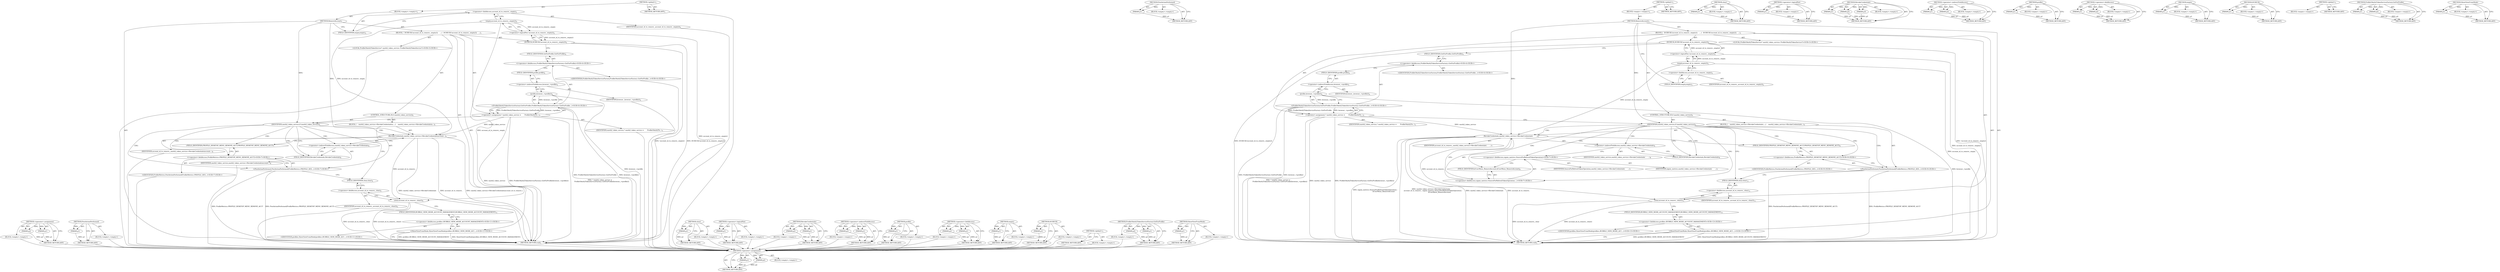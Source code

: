 digraph "ShowViewFromMode" {
vulnerable_81 [label=<(METHOD,&lt;operator&gt;.assignment)>];
vulnerable_82 [label=<(PARAM,p1)>];
vulnerable_83 [label=<(PARAM,p2)>];
vulnerable_84 [label=<(BLOCK,&lt;empty&gt;,&lt;empty&gt;)>];
vulnerable_85 [label=<(METHOD_RETURN,ANY)>];
vulnerable_105 [label=<(METHOD,PostActionPerformed)>];
vulnerable_106 [label=<(PARAM,p1)>];
vulnerable_107 [label=<(BLOCK,&lt;empty&gt;,&lt;empty&gt;)>];
vulnerable_108 [label=<(METHOD_RETURN,ANY)>];
vulnerable_6 [label=<(METHOD,&lt;global&gt;)<SUB>1</SUB>>];
vulnerable_7 [label=<(BLOCK,&lt;empty&gt;,&lt;empty&gt;)<SUB>1</SUB>>];
vulnerable_8 [label=<(METHOD,RemoveAccount)<SUB>1</SUB>>];
vulnerable_9 [label=<(BLOCK,{
  DCHECK(!account_id_to_remove_.empty());
   ...,{
  DCHECK(!account_id_to_remove_.empty());
   ...)<SUB>1</SUB>>];
vulnerable_10 [label=<(DCHECK,DCHECK(!account_id_to_remove_.empty()))<SUB>2</SUB>>];
vulnerable_11 [label=<(&lt;operator&gt;.logicalNot,!account_id_to_remove_.empty())<SUB>2</SUB>>];
vulnerable_12 [label=<(empty,account_id_to_remove_.empty())<SUB>2</SUB>>];
vulnerable_13 [label=<(&lt;operator&gt;.fieldAccess,account_id_to_remove_.empty)<SUB>2</SUB>>];
vulnerable_14 [label=<(IDENTIFIER,account_id_to_remove_,account_id_to_remove_.empty())<SUB>2</SUB>>];
vulnerable_15 [label=<(FIELD_IDENTIFIER,empty,empty)<SUB>2</SUB>>];
vulnerable_16 [label="<(LOCAL,ProfileOAuth2TokenService* oauth2_token_service: ProfileOAuth2TokenService*)<SUB>3</SUB>>"];
vulnerable_17 [label=<(&lt;operator&gt;.assignment,* oauth2_token_service =
       ProfileOAuth2To...)<SUB>3</SUB>>];
vulnerable_18 [label=<(IDENTIFIER,oauth2_token_service,* oauth2_token_service =
       ProfileOAuth2To...)<SUB>3</SUB>>];
vulnerable_19 [label="<(ProfileOAuth2TokenServiceFactory.GetForProfile,ProfileOAuth2TokenServiceFactory::GetForProfile...)<SUB>4</SUB>>"];
vulnerable_20 [label="<(&lt;operator&gt;.fieldAccess,ProfileOAuth2TokenServiceFactory::GetForProfile)<SUB>4</SUB>>"];
vulnerable_21 [label="<(IDENTIFIER,ProfileOAuth2TokenServiceFactory,ProfileOAuth2TokenServiceFactory::GetForProfile...)<SUB>4</SUB>>"];
vulnerable_22 [label=<(FIELD_IDENTIFIER,GetForProfile,GetForProfile)<SUB>4</SUB>>];
vulnerable_23 [label=<(profile,browser_-&gt;profile())<SUB>4</SUB>>];
vulnerable_24 [label=<(&lt;operator&gt;.indirectFieldAccess,browser_-&gt;profile)<SUB>4</SUB>>];
vulnerable_25 [label=<(IDENTIFIER,browser_,browser_-&gt;profile())<SUB>4</SUB>>];
vulnerable_26 [label=<(FIELD_IDENTIFIER,profile,profile)<SUB>4</SUB>>];
vulnerable_27 [label=<(CONTROL_STRUCTURE,IF,if (oauth2_token_service))<SUB>5</SUB>>];
vulnerable_28 [label=<(IDENTIFIER,oauth2_token_service,if (oauth2_token_service))<SUB>5</SUB>>];
vulnerable_29 [label=<(BLOCK,{
    oauth2_token_service-&gt;RevokeCredentials(a...,{
    oauth2_token_service-&gt;RevokeCredentials(a...)<SUB>5</SUB>>];
vulnerable_30 [label=<(RevokeCredentials,oauth2_token_service-&gt;RevokeCredentials(account...)<SUB>6</SUB>>];
vulnerable_31 [label=<(&lt;operator&gt;.indirectFieldAccess,oauth2_token_service-&gt;RevokeCredentials)<SUB>6</SUB>>];
vulnerable_32 [label=<(IDENTIFIER,oauth2_token_service,oauth2_token_service-&gt;RevokeCredentials(account...)<SUB>6</SUB>>];
vulnerable_33 [label=<(FIELD_IDENTIFIER,RevokeCredentials,RevokeCredentials)<SUB>6</SUB>>];
vulnerable_34 [label=<(IDENTIFIER,account_id_to_remove_,oauth2_token_service-&gt;RevokeCredentials(account...)<SUB>6</SUB>>];
vulnerable_35 [label="<(PostActionPerformed,PostActionPerformed(ProfileMetrics::PROFILE_DES...)<SUB>7</SUB>>"];
vulnerable_36 [label="<(&lt;operator&gt;.fieldAccess,ProfileMetrics::PROFILE_DESKTOP_MENU_REMOVE_ACCT)<SUB>7</SUB>>"];
vulnerable_37 [label="<(IDENTIFIER,ProfileMetrics,PostActionPerformed(ProfileMetrics::PROFILE_DES...)<SUB>7</SUB>>"];
vulnerable_38 [label=<(FIELD_IDENTIFIER,PROFILE_DESKTOP_MENU_REMOVE_ACCT,PROFILE_DESKTOP_MENU_REMOVE_ACCT)<SUB>7</SUB>>];
vulnerable_39 [label=<(clear,account_id_to_remove_.clear())<SUB>9</SUB>>];
vulnerable_40 [label=<(&lt;operator&gt;.fieldAccess,account_id_to_remove_.clear)<SUB>9</SUB>>];
vulnerable_41 [label=<(IDENTIFIER,account_id_to_remove_,account_id_to_remove_.clear())<SUB>9</SUB>>];
vulnerable_42 [label=<(FIELD_IDENTIFIER,clear,clear)<SUB>9</SUB>>];
vulnerable_43 [label="<(ShowViewFromMode,ShowViewFromMode(profiles::BUBBLE_VIEW_MODE_ACC...)<SUB>11</SUB>>"];
vulnerable_44 [label="<(&lt;operator&gt;.fieldAccess,profiles::BUBBLE_VIEW_MODE_ACCOUNT_MANAGEMENT)<SUB>11</SUB>>"];
vulnerable_45 [label="<(IDENTIFIER,profiles,ShowViewFromMode(profiles::BUBBLE_VIEW_MODE_ACC...)<SUB>11</SUB>>"];
vulnerable_46 [label=<(FIELD_IDENTIFIER,BUBBLE_VIEW_MODE_ACCOUNT_MANAGEMENT,BUBBLE_VIEW_MODE_ACCOUNT_MANAGEMENT)<SUB>11</SUB>>];
vulnerable_47 [label=<(METHOD_RETURN,void)<SUB>1</SUB>>];
vulnerable_49 [label=<(METHOD_RETURN,ANY)<SUB>1</SUB>>];
vulnerable_109 [label=<(METHOD,clear)>];
vulnerable_110 [label=<(PARAM,p1)>];
vulnerable_111 [label=<(BLOCK,&lt;empty&gt;,&lt;empty&gt;)>];
vulnerable_112 [label=<(METHOD_RETURN,ANY)>];
vulnerable_68 [label=<(METHOD,&lt;operator&gt;.logicalNot)>];
vulnerable_69 [label=<(PARAM,p1)>];
vulnerable_70 [label=<(BLOCK,&lt;empty&gt;,&lt;empty&gt;)>];
vulnerable_71 [label=<(METHOD_RETURN,ANY)>];
vulnerable_100 [label=<(METHOD,RevokeCredentials)>];
vulnerable_101 [label=<(PARAM,p1)>];
vulnerable_102 [label=<(PARAM,p2)>];
vulnerable_103 [label=<(BLOCK,&lt;empty&gt;,&lt;empty&gt;)>];
vulnerable_104 [label=<(METHOD_RETURN,ANY)>];
vulnerable_95 [label=<(METHOD,&lt;operator&gt;.indirectFieldAccess)>];
vulnerable_96 [label=<(PARAM,p1)>];
vulnerable_97 [label=<(PARAM,p2)>];
vulnerable_98 [label=<(BLOCK,&lt;empty&gt;,&lt;empty&gt;)>];
vulnerable_99 [label=<(METHOD_RETURN,ANY)>];
vulnerable_91 [label=<(METHOD,profile)>];
vulnerable_92 [label=<(PARAM,p1)>];
vulnerable_93 [label=<(BLOCK,&lt;empty&gt;,&lt;empty&gt;)>];
vulnerable_94 [label=<(METHOD_RETURN,ANY)>];
vulnerable_76 [label=<(METHOD,&lt;operator&gt;.fieldAccess)>];
vulnerable_77 [label=<(PARAM,p1)>];
vulnerable_78 [label=<(PARAM,p2)>];
vulnerable_79 [label=<(BLOCK,&lt;empty&gt;,&lt;empty&gt;)>];
vulnerable_80 [label=<(METHOD_RETURN,ANY)>];
vulnerable_72 [label=<(METHOD,empty)>];
vulnerable_73 [label=<(PARAM,p1)>];
vulnerable_74 [label=<(BLOCK,&lt;empty&gt;,&lt;empty&gt;)>];
vulnerable_75 [label=<(METHOD_RETURN,ANY)>];
vulnerable_64 [label=<(METHOD,DCHECK)>];
vulnerable_65 [label=<(PARAM,p1)>];
vulnerable_66 [label=<(BLOCK,&lt;empty&gt;,&lt;empty&gt;)>];
vulnerable_67 [label=<(METHOD_RETURN,ANY)>];
vulnerable_58 [label=<(METHOD,&lt;global&gt;)<SUB>1</SUB>>];
vulnerable_59 [label=<(BLOCK,&lt;empty&gt;,&lt;empty&gt;)>];
vulnerable_60 [label=<(METHOD_RETURN,ANY)>];
vulnerable_86 [label=<(METHOD,ProfileOAuth2TokenServiceFactory.GetForProfile)>];
vulnerable_87 [label=<(PARAM,p1)>];
vulnerable_88 [label=<(PARAM,p2)>];
vulnerable_89 [label=<(BLOCK,&lt;empty&gt;,&lt;empty&gt;)>];
vulnerable_90 [label=<(METHOD_RETURN,ANY)>];
vulnerable_113 [label=<(METHOD,ShowViewFromMode)>];
vulnerable_114 [label=<(PARAM,p1)>];
vulnerable_115 [label=<(BLOCK,&lt;empty&gt;,&lt;empty&gt;)>];
vulnerable_116 [label=<(METHOD_RETURN,ANY)>];
fixed_88 [label=<(METHOD,&lt;operator&gt;.assignment)>];
fixed_89 [label=<(PARAM,p1)>];
fixed_90 [label=<(PARAM,p2)>];
fixed_91 [label=<(BLOCK,&lt;empty&gt;,&lt;empty&gt;)>];
fixed_92 [label=<(METHOD_RETURN,ANY)>];
fixed_113 [label=<(METHOD,PostActionPerformed)>];
fixed_114 [label=<(PARAM,p1)>];
fixed_115 [label=<(BLOCK,&lt;empty&gt;,&lt;empty&gt;)>];
fixed_116 [label=<(METHOD_RETURN,ANY)>];
fixed_6 [label=<(METHOD,&lt;global&gt;)<SUB>1</SUB>>];
fixed_7 [label=<(BLOCK,&lt;empty&gt;,&lt;empty&gt;)<SUB>1</SUB>>];
fixed_8 [label=<(METHOD,RemoveAccount)<SUB>1</SUB>>];
fixed_9 [label=<(BLOCK,{
  DCHECK(!account_id_to_remove_.empty());
   ...,{
  DCHECK(!account_id_to_remove_.empty());
   ...)<SUB>1</SUB>>];
fixed_10 [label=<(DCHECK,DCHECK(!account_id_to_remove_.empty()))<SUB>2</SUB>>];
fixed_11 [label=<(&lt;operator&gt;.logicalNot,!account_id_to_remove_.empty())<SUB>2</SUB>>];
fixed_12 [label=<(empty,account_id_to_remove_.empty())<SUB>2</SUB>>];
fixed_13 [label=<(&lt;operator&gt;.fieldAccess,account_id_to_remove_.empty)<SUB>2</SUB>>];
fixed_14 [label=<(IDENTIFIER,account_id_to_remove_,account_id_to_remove_.empty())<SUB>2</SUB>>];
fixed_15 [label=<(FIELD_IDENTIFIER,empty,empty)<SUB>2</SUB>>];
fixed_16 [label="<(LOCAL,ProfileOAuth2TokenService* oauth2_token_service: ProfileOAuth2TokenService*)<SUB>3</SUB>>"];
fixed_17 [label=<(&lt;operator&gt;.assignment,* oauth2_token_service =
       ProfileOAuth2To...)<SUB>3</SUB>>];
fixed_18 [label=<(IDENTIFIER,oauth2_token_service,* oauth2_token_service =
       ProfileOAuth2To...)<SUB>3</SUB>>];
fixed_19 [label="<(ProfileOAuth2TokenServiceFactory.GetForProfile,ProfileOAuth2TokenServiceFactory::GetForProfile...)<SUB>4</SUB>>"];
fixed_20 [label="<(&lt;operator&gt;.fieldAccess,ProfileOAuth2TokenServiceFactory::GetForProfile)<SUB>4</SUB>>"];
fixed_21 [label="<(IDENTIFIER,ProfileOAuth2TokenServiceFactory,ProfileOAuth2TokenServiceFactory::GetForProfile...)<SUB>4</SUB>>"];
fixed_22 [label=<(FIELD_IDENTIFIER,GetForProfile,GetForProfile)<SUB>4</SUB>>];
fixed_23 [label=<(profile,browser_-&gt;profile())<SUB>4</SUB>>];
fixed_24 [label=<(&lt;operator&gt;.indirectFieldAccess,browser_-&gt;profile)<SUB>4</SUB>>];
fixed_25 [label=<(IDENTIFIER,browser_,browser_-&gt;profile())<SUB>4</SUB>>];
fixed_26 [label=<(FIELD_IDENTIFIER,profile,profile)<SUB>4</SUB>>];
fixed_27 [label=<(CONTROL_STRUCTURE,IF,if (oauth2_token_service))<SUB>5</SUB>>];
fixed_28 [label=<(IDENTIFIER,oauth2_token_service,if (oauth2_token_service))<SUB>5</SUB>>];
fixed_29 [label=<(BLOCK,{
    oauth2_token_service-&gt;RevokeCredentials(
...,{
    oauth2_token_service-&gt;RevokeCredentials(
...)<SUB>5</SUB>>];
fixed_30 [label=<(RevokeCredentials,oauth2_token_service-&gt;RevokeCredentials(
      ...)<SUB>6</SUB>>];
fixed_31 [label=<(&lt;operator&gt;.indirectFieldAccess,oauth2_token_service-&gt;RevokeCredentials)<SUB>6</SUB>>];
fixed_32 [label=<(IDENTIFIER,oauth2_token_service,oauth2_token_service-&gt;RevokeCredentials(
      ...)<SUB>6</SUB>>];
fixed_33 [label=<(FIELD_IDENTIFIER,RevokeCredentials,RevokeCredentials)<SUB>6</SUB>>];
fixed_34 [label=<(IDENTIFIER,account_id_to_remove_,oauth2_token_service-&gt;RevokeCredentials(
      ...)<SUB>7</SUB>>];
fixed_35 [label="<(&lt;operator&gt;.fieldAccess,signin_metrics::SourceForRefreshTokenOperation:...)<SUB>7</SUB>>"];
fixed_36 [label="<(&lt;operator&gt;.fieldAccess,signin_metrics::SourceForRefreshTokenOperation)<SUB>7</SUB>>"];
fixed_37 [label=<(IDENTIFIER,signin_metrics,oauth2_token_service-&gt;RevokeCredentials(
      ...)<SUB>7</SUB>>];
fixed_38 [label=<(IDENTIFIER,SourceForRefreshTokenOperation,oauth2_token_service-&gt;RevokeCredentials(
      ...)<SUB>7</SUB>>];
fixed_39 [label=<(FIELD_IDENTIFIER,kUserMenu_RemoveAccount,kUserMenu_RemoveAccount)<SUB>8</SUB>>];
fixed_40 [label="<(PostActionPerformed,PostActionPerformed(ProfileMetrics::PROFILE_DES...)<SUB>9</SUB>>"];
fixed_41 [label="<(&lt;operator&gt;.fieldAccess,ProfileMetrics::PROFILE_DESKTOP_MENU_REMOVE_ACCT)<SUB>9</SUB>>"];
fixed_42 [label="<(IDENTIFIER,ProfileMetrics,PostActionPerformed(ProfileMetrics::PROFILE_DES...)<SUB>9</SUB>>"];
fixed_43 [label=<(FIELD_IDENTIFIER,PROFILE_DESKTOP_MENU_REMOVE_ACCT,PROFILE_DESKTOP_MENU_REMOVE_ACCT)<SUB>9</SUB>>];
fixed_44 [label=<(clear,account_id_to_remove_.clear())<SUB>11</SUB>>];
fixed_45 [label=<(&lt;operator&gt;.fieldAccess,account_id_to_remove_.clear)<SUB>11</SUB>>];
fixed_46 [label=<(IDENTIFIER,account_id_to_remove_,account_id_to_remove_.clear())<SUB>11</SUB>>];
fixed_47 [label=<(FIELD_IDENTIFIER,clear,clear)<SUB>11</SUB>>];
fixed_48 [label="<(ShowViewFromMode,ShowViewFromMode(profiles::BUBBLE_VIEW_MODE_ACC...)<SUB>13</SUB>>"];
fixed_49 [label="<(&lt;operator&gt;.fieldAccess,profiles::BUBBLE_VIEW_MODE_ACCOUNT_MANAGEMENT)<SUB>13</SUB>>"];
fixed_50 [label="<(IDENTIFIER,profiles,ShowViewFromMode(profiles::BUBBLE_VIEW_MODE_ACC...)<SUB>13</SUB>>"];
fixed_51 [label=<(FIELD_IDENTIFIER,BUBBLE_VIEW_MODE_ACCOUNT_MANAGEMENT,BUBBLE_VIEW_MODE_ACCOUNT_MANAGEMENT)<SUB>13</SUB>>];
fixed_52 [label=<(METHOD_RETURN,void)<SUB>1</SUB>>];
fixed_54 [label=<(METHOD_RETURN,ANY)<SUB>1</SUB>>];
fixed_117 [label=<(METHOD,clear)>];
fixed_118 [label=<(PARAM,p1)>];
fixed_119 [label=<(BLOCK,&lt;empty&gt;,&lt;empty&gt;)>];
fixed_120 [label=<(METHOD_RETURN,ANY)>];
fixed_75 [label=<(METHOD,&lt;operator&gt;.logicalNot)>];
fixed_76 [label=<(PARAM,p1)>];
fixed_77 [label=<(BLOCK,&lt;empty&gt;,&lt;empty&gt;)>];
fixed_78 [label=<(METHOD_RETURN,ANY)>];
fixed_107 [label=<(METHOD,RevokeCredentials)>];
fixed_108 [label=<(PARAM,p1)>];
fixed_109 [label=<(PARAM,p2)>];
fixed_110 [label=<(PARAM,p3)>];
fixed_111 [label=<(BLOCK,&lt;empty&gt;,&lt;empty&gt;)>];
fixed_112 [label=<(METHOD_RETURN,ANY)>];
fixed_102 [label=<(METHOD,&lt;operator&gt;.indirectFieldAccess)>];
fixed_103 [label=<(PARAM,p1)>];
fixed_104 [label=<(PARAM,p2)>];
fixed_105 [label=<(BLOCK,&lt;empty&gt;,&lt;empty&gt;)>];
fixed_106 [label=<(METHOD_RETURN,ANY)>];
fixed_98 [label=<(METHOD,profile)>];
fixed_99 [label=<(PARAM,p1)>];
fixed_100 [label=<(BLOCK,&lt;empty&gt;,&lt;empty&gt;)>];
fixed_101 [label=<(METHOD_RETURN,ANY)>];
fixed_83 [label=<(METHOD,&lt;operator&gt;.fieldAccess)>];
fixed_84 [label=<(PARAM,p1)>];
fixed_85 [label=<(PARAM,p2)>];
fixed_86 [label=<(BLOCK,&lt;empty&gt;,&lt;empty&gt;)>];
fixed_87 [label=<(METHOD_RETURN,ANY)>];
fixed_79 [label=<(METHOD,empty)>];
fixed_80 [label=<(PARAM,p1)>];
fixed_81 [label=<(BLOCK,&lt;empty&gt;,&lt;empty&gt;)>];
fixed_82 [label=<(METHOD_RETURN,ANY)>];
fixed_71 [label=<(METHOD,DCHECK)>];
fixed_72 [label=<(PARAM,p1)>];
fixed_73 [label=<(BLOCK,&lt;empty&gt;,&lt;empty&gt;)>];
fixed_74 [label=<(METHOD_RETURN,ANY)>];
fixed_65 [label=<(METHOD,&lt;global&gt;)<SUB>1</SUB>>];
fixed_66 [label=<(BLOCK,&lt;empty&gt;,&lt;empty&gt;)>];
fixed_67 [label=<(METHOD_RETURN,ANY)>];
fixed_93 [label=<(METHOD,ProfileOAuth2TokenServiceFactory.GetForProfile)>];
fixed_94 [label=<(PARAM,p1)>];
fixed_95 [label=<(PARAM,p2)>];
fixed_96 [label=<(BLOCK,&lt;empty&gt;,&lt;empty&gt;)>];
fixed_97 [label=<(METHOD_RETURN,ANY)>];
fixed_121 [label=<(METHOD,ShowViewFromMode)>];
fixed_122 [label=<(PARAM,p1)>];
fixed_123 [label=<(BLOCK,&lt;empty&gt;,&lt;empty&gt;)>];
fixed_124 [label=<(METHOD_RETURN,ANY)>];
vulnerable_81 -> vulnerable_82  [key=0, label="AST: "];
vulnerable_81 -> vulnerable_82  [key=1, label="DDG: "];
vulnerable_81 -> vulnerable_84  [key=0, label="AST: "];
vulnerable_81 -> vulnerable_83  [key=0, label="AST: "];
vulnerable_81 -> vulnerable_83  [key=1, label="DDG: "];
vulnerable_81 -> vulnerable_85  [key=0, label="AST: "];
vulnerable_81 -> vulnerable_85  [key=1, label="CFG: "];
vulnerable_82 -> vulnerable_85  [key=0, label="DDG: p1"];
vulnerable_83 -> vulnerable_85  [key=0, label="DDG: p2"];
vulnerable_84 -> fixed_88  [key=0];
vulnerable_85 -> fixed_88  [key=0];
vulnerable_105 -> vulnerable_106  [key=0, label="AST: "];
vulnerable_105 -> vulnerable_106  [key=1, label="DDG: "];
vulnerable_105 -> vulnerable_107  [key=0, label="AST: "];
vulnerable_105 -> vulnerable_108  [key=0, label="AST: "];
vulnerable_105 -> vulnerable_108  [key=1, label="CFG: "];
vulnerable_106 -> vulnerable_108  [key=0, label="DDG: p1"];
vulnerable_107 -> fixed_88  [key=0];
vulnerable_108 -> fixed_88  [key=0];
vulnerable_6 -> vulnerable_7  [key=0, label="AST: "];
vulnerable_6 -> vulnerable_49  [key=0, label="AST: "];
vulnerable_6 -> vulnerable_49  [key=1, label="CFG: "];
vulnerable_7 -> vulnerable_8  [key=0, label="AST: "];
vulnerable_8 -> vulnerable_9  [key=0, label="AST: "];
vulnerable_8 -> vulnerable_47  [key=0, label="AST: "];
vulnerable_8 -> vulnerable_15  [key=0, label="CFG: "];
vulnerable_8 -> vulnerable_28  [key=0, label="DDG: "];
vulnerable_8 -> vulnerable_30  [key=0, label="DDG: "];
vulnerable_9 -> vulnerable_10  [key=0, label="AST: "];
vulnerable_9 -> vulnerable_16  [key=0, label="AST: "];
vulnerable_9 -> vulnerable_17  [key=0, label="AST: "];
vulnerable_9 -> vulnerable_27  [key=0, label="AST: "];
vulnerable_9 -> vulnerable_39  [key=0, label="AST: "];
vulnerable_9 -> vulnerable_43  [key=0, label="AST: "];
vulnerable_10 -> vulnerable_11  [key=0, label="AST: "];
vulnerable_10 -> vulnerable_22  [key=0, label="CFG: "];
vulnerable_10 -> vulnerable_47  [key=0, label="DDG: !account_id_to_remove_.empty()"];
vulnerable_10 -> vulnerable_47  [key=1, label="DDG: DCHECK(!account_id_to_remove_.empty())"];
vulnerable_11 -> vulnerable_12  [key=0, label="AST: "];
vulnerable_11 -> vulnerable_10  [key=0, label="CFG: "];
vulnerable_11 -> vulnerable_10  [key=1, label="DDG: account_id_to_remove_.empty()"];
vulnerable_11 -> vulnerable_47  [key=0, label="DDG: account_id_to_remove_.empty()"];
vulnerable_12 -> vulnerable_13  [key=0, label="AST: "];
vulnerable_12 -> vulnerable_11  [key=0, label="CFG: "];
vulnerable_12 -> vulnerable_11  [key=1, label="DDG: account_id_to_remove_.empty"];
vulnerable_12 -> vulnerable_47  [key=0, label="DDG: account_id_to_remove_.empty"];
vulnerable_12 -> vulnerable_30  [key=0, label="DDG: account_id_to_remove_.empty"];
vulnerable_13 -> vulnerable_14  [key=0, label="AST: "];
vulnerable_13 -> vulnerable_15  [key=0, label="AST: "];
vulnerable_13 -> vulnerable_12  [key=0, label="CFG: "];
vulnerable_14 -> fixed_88  [key=0];
vulnerable_15 -> vulnerable_13  [key=0, label="CFG: "];
vulnerable_16 -> fixed_88  [key=0];
vulnerable_17 -> vulnerable_18  [key=0, label="AST: "];
vulnerable_17 -> vulnerable_19  [key=0, label="AST: "];
vulnerable_17 -> vulnerable_28  [key=0, label="CFG: "];
vulnerable_17 -> vulnerable_47  [key=0, label="DDG: oauth2_token_service"];
vulnerable_17 -> vulnerable_47  [key=1, label="DDG: ProfileOAuth2TokenServiceFactory::GetForProfile(browser_-&gt;profile())"];
vulnerable_17 -> vulnerable_47  [key=2, label="DDG: * oauth2_token_service =
       ProfileOAuth2TokenServiceFactory::GetForProfile(browser_-&gt;profile())"];
vulnerable_17 -> vulnerable_30  [key=0, label="DDG: oauth2_token_service"];
vulnerable_18 -> fixed_88  [key=0];
vulnerable_19 -> vulnerable_20  [key=0, label="AST: "];
vulnerable_19 -> vulnerable_23  [key=0, label="AST: "];
vulnerable_19 -> vulnerable_17  [key=0, label="CFG: "];
vulnerable_19 -> vulnerable_17  [key=1, label="DDG: ProfileOAuth2TokenServiceFactory::GetForProfile"];
vulnerable_19 -> vulnerable_17  [key=2, label="DDG: browser_-&gt;profile()"];
vulnerable_19 -> vulnerable_47  [key=0, label="DDG: ProfileOAuth2TokenServiceFactory::GetForProfile"];
vulnerable_19 -> vulnerable_47  [key=1, label="DDG: browser_-&gt;profile()"];
vulnerable_20 -> vulnerable_21  [key=0, label="AST: "];
vulnerable_20 -> vulnerable_22  [key=0, label="AST: "];
vulnerable_20 -> vulnerable_26  [key=0, label="CFG: "];
vulnerable_21 -> fixed_88  [key=0];
vulnerable_22 -> vulnerable_20  [key=0, label="CFG: "];
vulnerable_23 -> vulnerable_24  [key=0, label="AST: "];
vulnerable_23 -> vulnerable_19  [key=0, label="CFG: "];
vulnerable_23 -> vulnerable_19  [key=1, label="DDG: browser_-&gt;profile"];
vulnerable_23 -> vulnerable_47  [key=0, label="DDG: browser_-&gt;profile"];
vulnerable_24 -> vulnerable_25  [key=0, label="AST: "];
vulnerable_24 -> vulnerable_26  [key=0, label="AST: "];
vulnerable_24 -> vulnerable_23  [key=0, label="CFG: "];
vulnerable_25 -> fixed_88  [key=0];
vulnerable_26 -> vulnerable_24  [key=0, label="CFG: "];
vulnerable_27 -> vulnerable_28  [key=0, label="AST: "];
vulnerable_27 -> vulnerable_29  [key=0, label="AST: "];
vulnerable_28 -> vulnerable_33  [key=0, label="CFG: "];
vulnerable_28 -> vulnerable_33  [key=1, label="CDG: "];
vulnerable_28 -> vulnerable_42  [key=0, label="CFG: "];
vulnerable_28 -> vulnerable_30  [key=0, label="CDG: "];
vulnerable_28 -> vulnerable_38  [key=0, label="CDG: "];
vulnerable_28 -> vulnerable_36  [key=0, label="CDG: "];
vulnerable_28 -> vulnerable_35  [key=0, label="CDG: "];
vulnerable_28 -> vulnerable_31  [key=0, label="CDG: "];
vulnerable_29 -> vulnerable_30  [key=0, label="AST: "];
vulnerable_29 -> vulnerable_35  [key=0, label="AST: "];
vulnerable_30 -> vulnerable_31  [key=0, label="AST: "];
vulnerable_30 -> vulnerable_34  [key=0, label="AST: "];
vulnerable_30 -> vulnerable_38  [key=0, label="CFG: "];
vulnerable_30 -> vulnerable_47  [key=0, label="DDG: oauth2_token_service-&gt;RevokeCredentials"];
vulnerable_30 -> vulnerable_47  [key=1, label="DDG: account_id_to_remove_"];
vulnerable_30 -> vulnerable_47  [key=2, label="DDG: oauth2_token_service-&gt;RevokeCredentials(account_id_to_remove_)"];
vulnerable_30 -> vulnerable_39  [key=0, label="DDG: account_id_to_remove_"];
vulnerable_31 -> vulnerable_32  [key=0, label="AST: "];
vulnerable_31 -> vulnerable_33  [key=0, label="AST: "];
vulnerable_31 -> vulnerable_30  [key=0, label="CFG: "];
vulnerable_32 -> fixed_88  [key=0];
vulnerable_33 -> vulnerable_31  [key=0, label="CFG: "];
vulnerable_34 -> fixed_88  [key=0];
vulnerable_35 -> vulnerable_36  [key=0, label="AST: "];
vulnerable_35 -> vulnerable_42  [key=0, label="CFG: "];
vulnerable_35 -> vulnerable_47  [key=0, label="DDG: ProfileMetrics::PROFILE_DESKTOP_MENU_REMOVE_ACCT"];
vulnerable_35 -> vulnerable_47  [key=1, label="DDG: PostActionPerformed(ProfileMetrics::PROFILE_DESKTOP_MENU_REMOVE_ACCT)"];
vulnerable_36 -> vulnerable_37  [key=0, label="AST: "];
vulnerable_36 -> vulnerable_38  [key=0, label="AST: "];
vulnerable_36 -> vulnerable_35  [key=0, label="CFG: "];
vulnerable_37 -> fixed_88  [key=0];
vulnerable_38 -> vulnerable_36  [key=0, label="CFG: "];
vulnerable_39 -> vulnerable_40  [key=0, label="AST: "];
vulnerable_39 -> vulnerable_46  [key=0, label="CFG: "];
vulnerable_39 -> vulnerable_47  [key=0, label="DDG: account_id_to_remove_.clear"];
vulnerable_39 -> vulnerable_47  [key=1, label="DDG: account_id_to_remove_.clear()"];
vulnerable_40 -> vulnerable_41  [key=0, label="AST: "];
vulnerable_40 -> vulnerable_42  [key=0, label="AST: "];
vulnerable_40 -> vulnerable_39  [key=0, label="CFG: "];
vulnerable_41 -> fixed_88  [key=0];
vulnerable_42 -> vulnerable_40  [key=0, label="CFG: "];
vulnerable_43 -> vulnerable_44  [key=0, label="AST: "];
vulnerable_43 -> vulnerable_47  [key=0, label="CFG: "];
vulnerable_43 -> vulnerable_47  [key=1, label="DDG: profiles::BUBBLE_VIEW_MODE_ACCOUNT_MANAGEMENT"];
vulnerable_43 -> vulnerable_47  [key=2, label="DDG: ShowViewFromMode(profiles::BUBBLE_VIEW_MODE_ACCOUNT_MANAGEMENT)"];
vulnerable_44 -> vulnerable_45  [key=0, label="AST: "];
vulnerable_44 -> vulnerable_46  [key=0, label="AST: "];
vulnerable_44 -> vulnerable_43  [key=0, label="CFG: "];
vulnerable_45 -> fixed_88  [key=0];
vulnerable_46 -> vulnerable_44  [key=0, label="CFG: "];
vulnerable_47 -> fixed_88  [key=0];
vulnerable_49 -> fixed_88  [key=0];
vulnerable_109 -> vulnerable_110  [key=0, label="AST: "];
vulnerable_109 -> vulnerable_110  [key=1, label="DDG: "];
vulnerable_109 -> vulnerable_111  [key=0, label="AST: "];
vulnerable_109 -> vulnerable_112  [key=0, label="AST: "];
vulnerable_109 -> vulnerable_112  [key=1, label="CFG: "];
vulnerable_110 -> vulnerable_112  [key=0, label="DDG: p1"];
vulnerable_111 -> fixed_88  [key=0];
vulnerable_112 -> fixed_88  [key=0];
vulnerable_68 -> vulnerable_69  [key=0, label="AST: "];
vulnerable_68 -> vulnerable_69  [key=1, label="DDG: "];
vulnerable_68 -> vulnerable_70  [key=0, label="AST: "];
vulnerable_68 -> vulnerable_71  [key=0, label="AST: "];
vulnerable_68 -> vulnerable_71  [key=1, label="CFG: "];
vulnerable_69 -> vulnerable_71  [key=0, label="DDG: p1"];
vulnerable_70 -> fixed_88  [key=0];
vulnerable_71 -> fixed_88  [key=0];
vulnerable_100 -> vulnerable_101  [key=0, label="AST: "];
vulnerable_100 -> vulnerable_101  [key=1, label="DDG: "];
vulnerable_100 -> vulnerable_103  [key=0, label="AST: "];
vulnerable_100 -> vulnerable_102  [key=0, label="AST: "];
vulnerable_100 -> vulnerable_102  [key=1, label="DDG: "];
vulnerable_100 -> vulnerable_104  [key=0, label="AST: "];
vulnerable_100 -> vulnerable_104  [key=1, label="CFG: "];
vulnerable_101 -> vulnerable_104  [key=0, label="DDG: p1"];
vulnerable_102 -> vulnerable_104  [key=0, label="DDG: p2"];
vulnerable_103 -> fixed_88  [key=0];
vulnerable_104 -> fixed_88  [key=0];
vulnerable_95 -> vulnerable_96  [key=0, label="AST: "];
vulnerable_95 -> vulnerable_96  [key=1, label="DDG: "];
vulnerable_95 -> vulnerable_98  [key=0, label="AST: "];
vulnerable_95 -> vulnerable_97  [key=0, label="AST: "];
vulnerable_95 -> vulnerable_97  [key=1, label="DDG: "];
vulnerable_95 -> vulnerable_99  [key=0, label="AST: "];
vulnerable_95 -> vulnerable_99  [key=1, label="CFG: "];
vulnerable_96 -> vulnerable_99  [key=0, label="DDG: p1"];
vulnerable_97 -> vulnerable_99  [key=0, label="DDG: p2"];
vulnerable_98 -> fixed_88  [key=0];
vulnerable_99 -> fixed_88  [key=0];
vulnerable_91 -> vulnerable_92  [key=0, label="AST: "];
vulnerable_91 -> vulnerable_92  [key=1, label="DDG: "];
vulnerable_91 -> vulnerable_93  [key=0, label="AST: "];
vulnerable_91 -> vulnerable_94  [key=0, label="AST: "];
vulnerable_91 -> vulnerable_94  [key=1, label="CFG: "];
vulnerable_92 -> vulnerable_94  [key=0, label="DDG: p1"];
vulnerable_93 -> fixed_88  [key=0];
vulnerable_94 -> fixed_88  [key=0];
vulnerable_76 -> vulnerable_77  [key=0, label="AST: "];
vulnerable_76 -> vulnerable_77  [key=1, label="DDG: "];
vulnerable_76 -> vulnerable_79  [key=0, label="AST: "];
vulnerable_76 -> vulnerable_78  [key=0, label="AST: "];
vulnerable_76 -> vulnerable_78  [key=1, label="DDG: "];
vulnerable_76 -> vulnerable_80  [key=0, label="AST: "];
vulnerable_76 -> vulnerable_80  [key=1, label="CFG: "];
vulnerable_77 -> vulnerable_80  [key=0, label="DDG: p1"];
vulnerable_78 -> vulnerable_80  [key=0, label="DDG: p2"];
vulnerable_79 -> fixed_88  [key=0];
vulnerable_80 -> fixed_88  [key=0];
vulnerable_72 -> vulnerable_73  [key=0, label="AST: "];
vulnerable_72 -> vulnerable_73  [key=1, label="DDG: "];
vulnerable_72 -> vulnerable_74  [key=0, label="AST: "];
vulnerable_72 -> vulnerable_75  [key=0, label="AST: "];
vulnerable_72 -> vulnerable_75  [key=1, label="CFG: "];
vulnerable_73 -> vulnerable_75  [key=0, label="DDG: p1"];
vulnerable_74 -> fixed_88  [key=0];
vulnerable_75 -> fixed_88  [key=0];
vulnerable_64 -> vulnerable_65  [key=0, label="AST: "];
vulnerable_64 -> vulnerable_65  [key=1, label="DDG: "];
vulnerable_64 -> vulnerable_66  [key=0, label="AST: "];
vulnerable_64 -> vulnerable_67  [key=0, label="AST: "];
vulnerable_64 -> vulnerable_67  [key=1, label="CFG: "];
vulnerable_65 -> vulnerable_67  [key=0, label="DDG: p1"];
vulnerable_66 -> fixed_88  [key=0];
vulnerable_67 -> fixed_88  [key=0];
vulnerable_58 -> vulnerable_59  [key=0, label="AST: "];
vulnerable_58 -> vulnerable_60  [key=0, label="AST: "];
vulnerable_58 -> vulnerable_60  [key=1, label="CFG: "];
vulnerable_59 -> fixed_88  [key=0];
vulnerable_60 -> fixed_88  [key=0];
vulnerable_86 -> vulnerable_87  [key=0, label="AST: "];
vulnerable_86 -> vulnerable_87  [key=1, label="DDG: "];
vulnerable_86 -> vulnerable_89  [key=0, label="AST: "];
vulnerable_86 -> vulnerable_88  [key=0, label="AST: "];
vulnerable_86 -> vulnerable_88  [key=1, label="DDG: "];
vulnerable_86 -> vulnerable_90  [key=0, label="AST: "];
vulnerable_86 -> vulnerable_90  [key=1, label="CFG: "];
vulnerable_87 -> vulnerable_90  [key=0, label="DDG: p1"];
vulnerable_88 -> vulnerable_90  [key=0, label="DDG: p2"];
vulnerable_89 -> fixed_88  [key=0];
vulnerable_90 -> fixed_88  [key=0];
vulnerable_113 -> vulnerable_114  [key=0, label="AST: "];
vulnerable_113 -> vulnerable_114  [key=1, label="DDG: "];
vulnerable_113 -> vulnerable_115  [key=0, label="AST: "];
vulnerable_113 -> vulnerable_116  [key=0, label="AST: "];
vulnerable_113 -> vulnerable_116  [key=1, label="CFG: "];
vulnerable_114 -> vulnerable_116  [key=0, label="DDG: p1"];
vulnerable_115 -> fixed_88  [key=0];
vulnerable_116 -> fixed_88  [key=0];
fixed_88 -> fixed_89  [key=0, label="AST: "];
fixed_88 -> fixed_89  [key=1, label="DDG: "];
fixed_88 -> fixed_91  [key=0, label="AST: "];
fixed_88 -> fixed_90  [key=0, label="AST: "];
fixed_88 -> fixed_90  [key=1, label="DDG: "];
fixed_88 -> fixed_92  [key=0, label="AST: "];
fixed_88 -> fixed_92  [key=1, label="CFG: "];
fixed_89 -> fixed_92  [key=0, label="DDG: p1"];
fixed_90 -> fixed_92  [key=0, label="DDG: p2"];
fixed_113 -> fixed_114  [key=0, label="AST: "];
fixed_113 -> fixed_114  [key=1, label="DDG: "];
fixed_113 -> fixed_115  [key=0, label="AST: "];
fixed_113 -> fixed_116  [key=0, label="AST: "];
fixed_113 -> fixed_116  [key=1, label="CFG: "];
fixed_114 -> fixed_116  [key=0, label="DDG: p1"];
fixed_6 -> fixed_7  [key=0, label="AST: "];
fixed_6 -> fixed_54  [key=0, label="AST: "];
fixed_6 -> fixed_54  [key=1, label="CFG: "];
fixed_7 -> fixed_8  [key=0, label="AST: "];
fixed_8 -> fixed_9  [key=0, label="AST: "];
fixed_8 -> fixed_52  [key=0, label="AST: "];
fixed_8 -> fixed_15  [key=0, label="CFG: "];
fixed_8 -> fixed_28  [key=0, label="DDG: "];
fixed_8 -> fixed_30  [key=0, label="DDG: "];
fixed_9 -> fixed_10  [key=0, label="AST: "];
fixed_9 -> fixed_16  [key=0, label="AST: "];
fixed_9 -> fixed_17  [key=0, label="AST: "];
fixed_9 -> fixed_27  [key=0, label="AST: "];
fixed_9 -> fixed_44  [key=0, label="AST: "];
fixed_9 -> fixed_48  [key=0, label="AST: "];
fixed_10 -> fixed_11  [key=0, label="AST: "];
fixed_10 -> fixed_22  [key=0, label="CFG: "];
fixed_10 -> fixed_52  [key=0, label="DDG: !account_id_to_remove_.empty()"];
fixed_10 -> fixed_52  [key=1, label="DDG: DCHECK(!account_id_to_remove_.empty())"];
fixed_11 -> fixed_12  [key=0, label="AST: "];
fixed_11 -> fixed_10  [key=0, label="CFG: "];
fixed_11 -> fixed_10  [key=1, label="DDG: account_id_to_remove_.empty()"];
fixed_11 -> fixed_52  [key=0, label="DDG: account_id_to_remove_.empty()"];
fixed_12 -> fixed_13  [key=0, label="AST: "];
fixed_12 -> fixed_11  [key=0, label="CFG: "];
fixed_12 -> fixed_11  [key=1, label="DDG: account_id_to_remove_.empty"];
fixed_12 -> fixed_52  [key=0, label="DDG: account_id_to_remove_.empty"];
fixed_12 -> fixed_30  [key=0, label="DDG: account_id_to_remove_.empty"];
fixed_13 -> fixed_14  [key=0, label="AST: "];
fixed_13 -> fixed_15  [key=0, label="AST: "];
fixed_13 -> fixed_12  [key=0, label="CFG: "];
fixed_15 -> fixed_13  [key=0, label="CFG: "];
fixed_17 -> fixed_18  [key=0, label="AST: "];
fixed_17 -> fixed_19  [key=0, label="AST: "];
fixed_17 -> fixed_28  [key=0, label="CFG: "];
fixed_17 -> fixed_52  [key=0, label="DDG: oauth2_token_service"];
fixed_17 -> fixed_52  [key=1, label="DDG: ProfileOAuth2TokenServiceFactory::GetForProfile(browser_-&gt;profile())"];
fixed_17 -> fixed_52  [key=2, label="DDG: * oauth2_token_service =
       ProfileOAuth2TokenServiceFactory::GetForProfile(browser_-&gt;profile())"];
fixed_17 -> fixed_30  [key=0, label="DDG: oauth2_token_service"];
fixed_19 -> fixed_20  [key=0, label="AST: "];
fixed_19 -> fixed_23  [key=0, label="AST: "];
fixed_19 -> fixed_17  [key=0, label="CFG: "];
fixed_19 -> fixed_17  [key=1, label="DDG: ProfileOAuth2TokenServiceFactory::GetForProfile"];
fixed_19 -> fixed_17  [key=2, label="DDG: browser_-&gt;profile()"];
fixed_19 -> fixed_52  [key=0, label="DDG: ProfileOAuth2TokenServiceFactory::GetForProfile"];
fixed_19 -> fixed_52  [key=1, label="DDG: browser_-&gt;profile()"];
fixed_20 -> fixed_21  [key=0, label="AST: "];
fixed_20 -> fixed_22  [key=0, label="AST: "];
fixed_20 -> fixed_26  [key=0, label="CFG: "];
fixed_22 -> fixed_20  [key=0, label="CFG: "];
fixed_23 -> fixed_24  [key=0, label="AST: "];
fixed_23 -> fixed_19  [key=0, label="CFG: "];
fixed_23 -> fixed_19  [key=1, label="DDG: browser_-&gt;profile"];
fixed_23 -> fixed_52  [key=0, label="DDG: browser_-&gt;profile"];
fixed_24 -> fixed_25  [key=0, label="AST: "];
fixed_24 -> fixed_26  [key=0, label="AST: "];
fixed_24 -> fixed_23  [key=0, label="CFG: "];
fixed_26 -> fixed_24  [key=0, label="CFG: "];
fixed_27 -> fixed_28  [key=0, label="AST: "];
fixed_27 -> fixed_29  [key=0, label="AST: "];
fixed_28 -> fixed_33  [key=0, label="CFG: "];
fixed_28 -> fixed_33  [key=1, label="CDG: "];
fixed_28 -> fixed_47  [key=0, label="CFG: "];
fixed_28 -> fixed_40  [key=0, label="CDG: "];
fixed_28 -> fixed_30  [key=0, label="CDG: "];
fixed_28 -> fixed_36  [key=0, label="CDG: "];
fixed_28 -> fixed_35  [key=0, label="CDG: "];
fixed_28 -> fixed_41  [key=0, label="CDG: "];
fixed_28 -> fixed_39  [key=0, label="CDG: "];
fixed_28 -> fixed_31  [key=0, label="CDG: "];
fixed_28 -> fixed_43  [key=0, label="CDG: "];
fixed_29 -> fixed_30  [key=0, label="AST: "];
fixed_29 -> fixed_40  [key=0, label="AST: "];
fixed_30 -> fixed_31  [key=0, label="AST: "];
fixed_30 -> fixed_34  [key=0, label="AST: "];
fixed_30 -> fixed_35  [key=0, label="AST: "];
fixed_30 -> fixed_43  [key=0, label="CFG: "];
fixed_30 -> fixed_52  [key=0, label="DDG: oauth2_token_service-&gt;RevokeCredentials"];
fixed_30 -> fixed_52  [key=1, label="DDG: account_id_to_remove_"];
fixed_30 -> fixed_52  [key=2, label="DDG: signin_metrics::SourceForRefreshTokenOperation::
                                   kUserMenu_RemoveAccount"];
fixed_30 -> fixed_52  [key=3, label="DDG: oauth2_token_service-&gt;RevokeCredentials(
        account_id_to_remove_, signin_metrics::SourceForRefreshTokenOperation::
                                   kUserMenu_RemoveAccount)"];
fixed_30 -> fixed_44  [key=0, label="DDG: account_id_to_remove_"];
fixed_31 -> fixed_32  [key=0, label="AST: "];
fixed_31 -> fixed_33  [key=0, label="AST: "];
fixed_31 -> fixed_36  [key=0, label="CFG: "];
fixed_33 -> fixed_31  [key=0, label="CFG: "];
fixed_35 -> fixed_36  [key=0, label="AST: "];
fixed_35 -> fixed_39  [key=0, label="AST: "];
fixed_35 -> fixed_30  [key=0, label="CFG: "];
fixed_36 -> fixed_37  [key=0, label="AST: "];
fixed_36 -> fixed_38  [key=0, label="AST: "];
fixed_36 -> fixed_39  [key=0, label="CFG: "];
fixed_39 -> fixed_35  [key=0, label="CFG: "];
fixed_40 -> fixed_41  [key=0, label="AST: "];
fixed_40 -> fixed_47  [key=0, label="CFG: "];
fixed_40 -> fixed_52  [key=0, label="DDG: ProfileMetrics::PROFILE_DESKTOP_MENU_REMOVE_ACCT"];
fixed_40 -> fixed_52  [key=1, label="DDG: PostActionPerformed(ProfileMetrics::PROFILE_DESKTOP_MENU_REMOVE_ACCT)"];
fixed_41 -> fixed_42  [key=0, label="AST: "];
fixed_41 -> fixed_43  [key=0, label="AST: "];
fixed_41 -> fixed_40  [key=0, label="CFG: "];
fixed_43 -> fixed_41  [key=0, label="CFG: "];
fixed_44 -> fixed_45  [key=0, label="AST: "];
fixed_44 -> fixed_51  [key=0, label="CFG: "];
fixed_44 -> fixed_52  [key=0, label="DDG: account_id_to_remove_.clear"];
fixed_44 -> fixed_52  [key=1, label="DDG: account_id_to_remove_.clear()"];
fixed_45 -> fixed_46  [key=0, label="AST: "];
fixed_45 -> fixed_47  [key=0, label="AST: "];
fixed_45 -> fixed_44  [key=0, label="CFG: "];
fixed_47 -> fixed_45  [key=0, label="CFG: "];
fixed_48 -> fixed_49  [key=0, label="AST: "];
fixed_48 -> fixed_52  [key=0, label="CFG: "];
fixed_48 -> fixed_52  [key=1, label="DDG: profiles::BUBBLE_VIEW_MODE_ACCOUNT_MANAGEMENT"];
fixed_48 -> fixed_52  [key=2, label="DDG: ShowViewFromMode(profiles::BUBBLE_VIEW_MODE_ACCOUNT_MANAGEMENT)"];
fixed_49 -> fixed_50  [key=0, label="AST: "];
fixed_49 -> fixed_51  [key=0, label="AST: "];
fixed_49 -> fixed_48  [key=0, label="CFG: "];
fixed_51 -> fixed_49  [key=0, label="CFG: "];
fixed_117 -> fixed_118  [key=0, label="AST: "];
fixed_117 -> fixed_118  [key=1, label="DDG: "];
fixed_117 -> fixed_119  [key=0, label="AST: "];
fixed_117 -> fixed_120  [key=0, label="AST: "];
fixed_117 -> fixed_120  [key=1, label="CFG: "];
fixed_118 -> fixed_120  [key=0, label="DDG: p1"];
fixed_75 -> fixed_76  [key=0, label="AST: "];
fixed_75 -> fixed_76  [key=1, label="DDG: "];
fixed_75 -> fixed_77  [key=0, label="AST: "];
fixed_75 -> fixed_78  [key=0, label="AST: "];
fixed_75 -> fixed_78  [key=1, label="CFG: "];
fixed_76 -> fixed_78  [key=0, label="DDG: p1"];
fixed_107 -> fixed_108  [key=0, label="AST: "];
fixed_107 -> fixed_108  [key=1, label="DDG: "];
fixed_107 -> fixed_111  [key=0, label="AST: "];
fixed_107 -> fixed_109  [key=0, label="AST: "];
fixed_107 -> fixed_109  [key=1, label="DDG: "];
fixed_107 -> fixed_112  [key=0, label="AST: "];
fixed_107 -> fixed_112  [key=1, label="CFG: "];
fixed_107 -> fixed_110  [key=0, label="AST: "];
fixed_107 -> fixed_110  [key=1, label="DDG: "];
fixed_108 -> fixed_112  [key=0, label="DDG: p1"];
fixed_109 -> fixed_112  [key=0, label="DDG: p2"];
fixed_110 -> fixed_112  [key=0, label="DDG: p3"];
fixed_102 -> fixed_103  [key=0, label="AST: "];
fixed_102 -> fixed_103  [key=1, label="DDG: "];
fixed_102 -> fixed_105  [key=0, label="AST: "];
fixed_102 -> fixed_104  [key=0, label="AST: "];
fixed_102 -> fixed_104  [key=1, label="DDG: "];
fixed_102 -> fixed_106  [key=0, label="AST: "];
fixed_102 -> fixed_106  [key=1, label="CFG: "];
fixed_103 -> fixed_106  [key=0, label="DDG: p1"];
fixed_104 -> fixed_106  [key=0, label="DDG: p2"];
fixed_98 -> fixed_99  [key=0, label="AST: "];
fixed_98 -> fixed_99  [key=1, label="DDG: "];
fixed_98 -> fixed_100  [key=0, label="AST: "];
fixed_98 -> fixed_101  [key=0, label="AST: "];
fixed_98 -> fixed_101  [key=1, label="CFG: "];
fixed_99 -> fixed_101  [key=0, label="DDG: p1"];
fixed_83 -> fixed_84  [key=0, label="AST: "];
fixed_83 -> fixed_84  [key=1, label="DDG: "];
fixed_83 -> fixed_86  [key=0, label="AST: "];
fixed_83 -> fixed_85  [key=0, label="AST: "];
fixed_83 -> fixed_85  [key=1, label="DDG: "];
fixed_83 -> fixed_87  [key=0, label="AST: "];
fixed_83 -> fixed_87  [key=1, label="CFG: "];
fixed_84 -> fixed_87  [key=0, label="DDG: p1"];
fixed_85 -> fixed_87  [key=0, label="DDG: p2"];
fixed_79 -> fixed_80  [key=0, label="AST: "];
fixed_79 -> fixed_80  [key=1, label="DDG: "];
fixed_79 -> fixed_81  [key=0, label="AST: "];
fixed_79 -> fixed_82  [key=0, label="AST: "];
fixed_79 -> fixed_82  [key=1, label="CFG: "];
fixed_80 -> fixed_82  [key=0, label="DDG: p1"];
fixed_71 -> fixed_72  [key=0, label="AST: "];
fixed_71 -> fixed_72  [key=1, label="DDG: "];
fixed_71 -> fixed_73  [key=0, label="AST: "];
fixed_71 -> fixed_74  [key=0, label="AST: "];
fixed_71 -> fixed_74  [key=1, label="CFG: "];
fixed_72 -> fixed_74  [key=0, label="DDG: p1"];
fixed_65 -> fixed_66  [key=0, label="AST: "];
fixed_65 -> fixed_67  [key=0, label="AST: "];
fixed_65 -> fixed_67  [key=1, label="CFG: "];
fixed_93 -> fixed_94  [key=0, label="AST: "];
fixed_93 -> fixed_94  [key=1, label="DDG: "];
fixed_93 -> fixed_96  [key=0, label="AST: "];
fixed_93 -> fixed_95  [key=0, label="AST: "];
fixed_93 -> fixed_95  [key=1, label="DDG: "];
fixed_93 -> fixed_97  [key=0, label="AST: "];
fixed_93 -> fixed_97  [key=1, label="CFG: "];
fixed_94 -> fixed_97  [key=0, label="DDG: p1"];
fixed_95 -> fixed_97  [key=0, label="DDG: p2"];
fixed_121 -> fixed_122  [key=0, label="AST: "];
fixed_121 -> fixed_122  [key=1, label="DDG: "];
fixed_121 -> fixed_123  [key=0, label="AST: "];
fixed_121 -> fixed_124  [key=0, label="AST: "];
fixed_121 -> fixed_124  [key=1, label="CFG: "];
fixed_122 -> fixed_124  [key=0, label="DDG: p1"];
}
